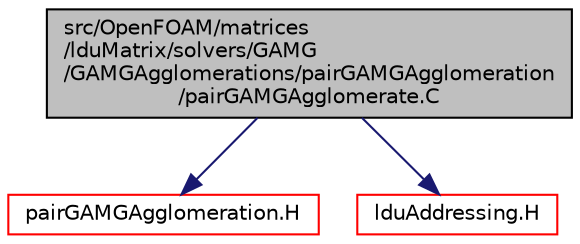 digraph "src/OpenFOAM/matrices/lduMatrix/solvers/GAMG/GAMGAgglomerations/pairGAMGAgglomeration/pairGAMGAgglomerate.C"
{
  bgcolor="transparent";
  edge [fontname="Helvetica",fontsize="10",labelfontname="Helvetica",labelfontsize="10"];
  node [fontname="Helvetica",fontsize="10",shape=record];
  Node1 [label="src/OpenFOAM/matrices\l/lduMatrix/solvers/GAMG\l/GAMGAgglomerations/pairGAMGAgglomeration\l/pairGAMGAgglomerate.C",height=0.2,width=0.4,color="black", fillcolor="grey75", style="filled", fontcolor="black"];
  Node1 -> Node2 [color="midnightblue",fontsize="10",style="solid",fontname="Helvetica"];
  Node2 [label="pairGAMGAgglomeration.H",height=0.2,width=0.4,color="red",URL="$a08482.html"];
  Node1 -> Node3 [color="midnightblue",fontsize="10",style="solid",fontname="Helvetica"];
  Node3 [label="lduAddressing.H",height=0.2,width=0.4,color="red",URL="$a08384.html"];
}
